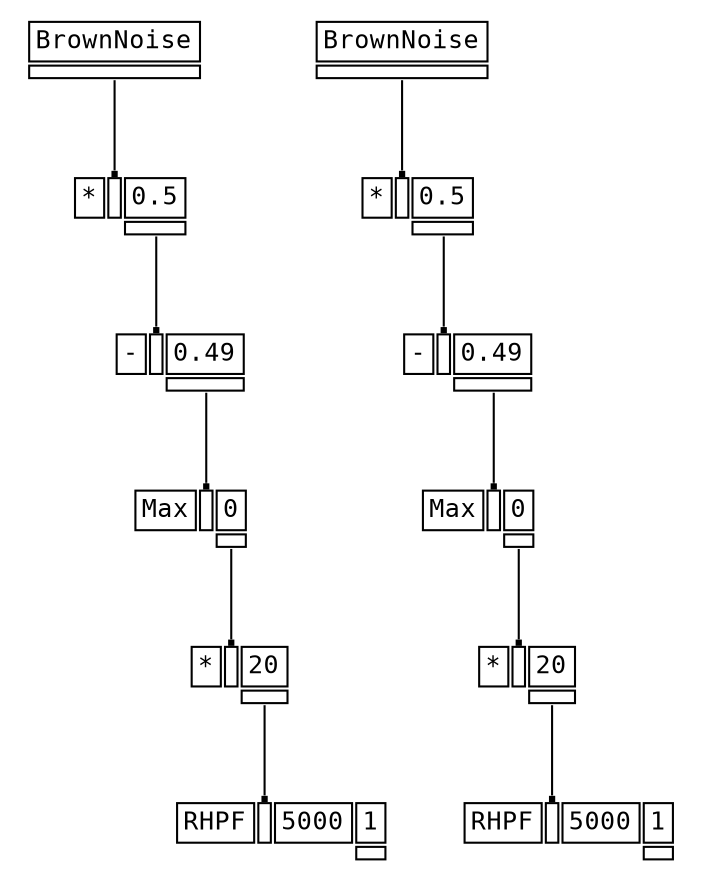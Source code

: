 digraph Anonymous {
graph [splines=false];
node [fontsize=12,fontname="Courier"];
edge [arrowhead=box,arrowsize=0.25];
u_0[shape="plaintext",color="black",label=<<TABLE BORDER="0" CELLBORDER="1"><TR><TD>BrownNoise</TD></TR><TR><TD PORT="o_0" ID="u_0:o_0"></TD></TR></TABLE>>];
u_2[shape="plaintext",color="black",label=<<TABLE BORDER="0" CELLBORDER="1"><TR><TD>*</TD><TD PORT="i_0" ID="u_2:i_0"></TD><TD ID="u_2:K_1">0.5</TD></TR><TR><TD BORDER="0"></TD><TD BORDER="0"></TD><TD PORT="o_0" ID="u_2:o_0"></TD></TR></TABLE>>];
u_4[shape="plaintext",color="black",label=<<TABLE BORDER="0" CELLBORDER="1"><TR><TD>-</TD><TD PORT="i_0" ID="u_4:i_0"></TD><TD ID="u_4:K_1">0.49</TD></TR><TR><TD BORDER="0"></TD><TD BORDER="0"></TD><TD PORT="o_0" ID="u_4:o_0"></TD></TR></TABLE>>];
u_6[shape="plaintext",color="black",label=<<TABLE BORDER="0" CELLBORDER="1"><TR><TD>Max</TD><TD PORT="i_0" ID="u_6:i_0"></TD><TD ID="u_6:K_1">0</TD></TR><TR><TD BORDER="0"></TD><TD BORDER="0"></TD><TD PORT="o_0" ID="u_6:o_0"></TD></TR></TABLE>>];
u_8[shape="plaintext",color="black",label=<<TABLE BORDER="0" CELLBORDER="1"><TR><TD>*</TD><TD PORT="i_0" ID="u_8:i_0"></TD><TD ID="u_8:K_1">20</TD></TR><TR><TD BORDER="0"></TD><TD BORDER="0"></TD><TD PORT="o_0" ID="u_8:o_0"></TD></TR></TABLE>>];
u_11[shape="plaintext",color="black",label=<<TABLE BORDER="0" CELLBORDER="1"><TR><TD>RHPF</TD><TD PORT="i_0" ID="u_11:i_0"></TD><TD ID="u_11:K_1">5000</TD><TD ID="u_11:K_2">1</TD></TR><TR><TD BORDER="0"></TD><TD BORDER="0"></TD><TD BORDER="0"></TD><TD PORT="o_0" ID="u_11:o_0"></TD></TR></TABLE>>];
u_12[shape="plaintext",color="black",label=<<TABLE BORDER="0" CELLBORDER="1"><TR><TD>BrownNoise</TD></TR><TR><TD PORT="o_0" ID="u_12:o_0"></TD></TR></TABLE>>];
u_13[shape="plaintext",color="black",label=<<TABLE BORDER="0" CELLBORDER="1"><TR><TD>*</TD><TD PORT="i_0" ID="u_13:i_0"></TD><TD ID="u_13:K_1">0.5</TD></TR><TR><TD BORDER="0"></TD><TD BORDER="0"></TD><TD PORT="o_0" ID="u_13:o_0"></TD></TR></TABLE>>];
u_14[shape="plaintext",color="black",label=<<TABLE BORDER="0" CELLBORDER="1"><TR><TD>-</TD><TD PORT="i_0" ID="u_14:i_0"></TD><TD ID="u_14:K_1">0.49</TD></TR><TR><TD BORDER="0"></TD><TD BORDER="0"></TD><TD PORT="o_0" ID="u_14:o_0"></TD></TR></TABLE>>];
u_15[shape="plaintext",color="black",label=<<TABLE BORDER="0" CELLBORDER="1"><TR><TD>Max</TD><TD PORT="i_0" ID="u_15:i_0"></TD><TD ID="u_15:K_1">0</TD></TR><TR><TD BORDER="0"></TD><TD BORDER="0"></TD><TD PORT="o_0" ID="u_15:o_0"></TD></TR></TABLE>>];
u_16[shape="plaintext",color="black",label=<<TABLE BORDER="0" CELLBORDER="1"><TR><TD>*</TD><TD PORT="i_0" ID="u_16:i_0"></TD><TD ID="u_16:K_1">20</TD></TR><TR><TD BORDER="0"></TD><TD BORDER="0"></TD><TD PORT="o_0" ID="u_16:o_0"></TD></TR></TABLE>>];
u_17[shape="plaintext",color="black",label=<<TABLE BORDER="0" CELLBORDER="1"><TR><TD>RHPF</TD><TD PORT="i_0" ID="u_17:i_0"></TD><TD ID="u_17:K_1">5000</TD><TD ID="u_17:K_2">1</TD></TR><TR><TD BORDER="0"></TD><TD BORDER="0"></TD><TD BORDER="0"></TD><TD PORT="o_0" ID="u_17:o_0"></TD></TR></TABLE>>];
u_0:o_0 -> u_2:i_0;
u_2:o_0 -> u_4:i_0;
u_4:o_0 -> u_6:i_0;
u_6:o_0 -> u_8:i_0;
u_8:o_0 -> u_11:i_0;
u_12:o_0 -> u_13:i_0;
u_13:o_0 -> u_14:i_0;
u_14:o_0 -> u_15:i_0;
u_15:o_0 -> u_16:i_0;
u_16:o_0 -> u_17:i_0;
}
